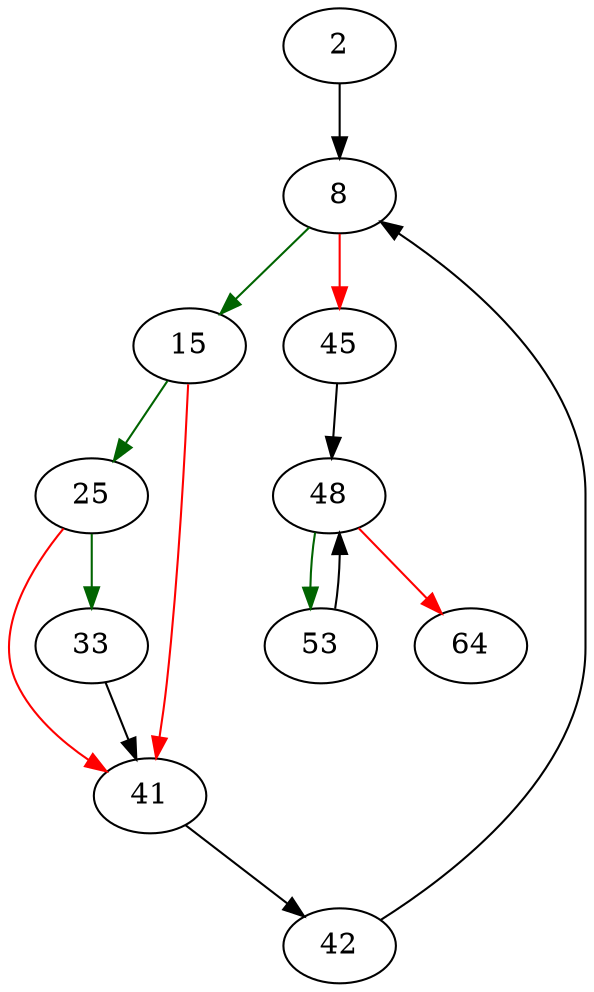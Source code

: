 strict digraph "whereInfoFree" {
	// Node definitions.
	2 [entry=true];
	8;
	15;
	45;
	25;
	41;
	33;
	42;
	48;
	53;
	64;

	// Edge definitions.
	2 -> 8;
	8 -> 15 [
		color=darkgreen
		cond=true
	];
	8 -> 45 [
		color=red
		cond=false
	];
	15 -> 25 [
		color=darkgreen
		cond=true
	];
	15 -> 41 [
		color=red
		cond=false
	];
	45 -> 48;
	25 -> 41 [
		color=red
		cond=false
	];
	25 -> 33 [
		color=darkgreen
		cond=true
	];
	41 -> 42;
	33 -> 41;
	42 -> 8;
	48 -> 53 [
		color=darkgreen
		cond=true
	];
	48 -> 64 [
		color=red
		cond=false
	];
	53 -> 48;
}